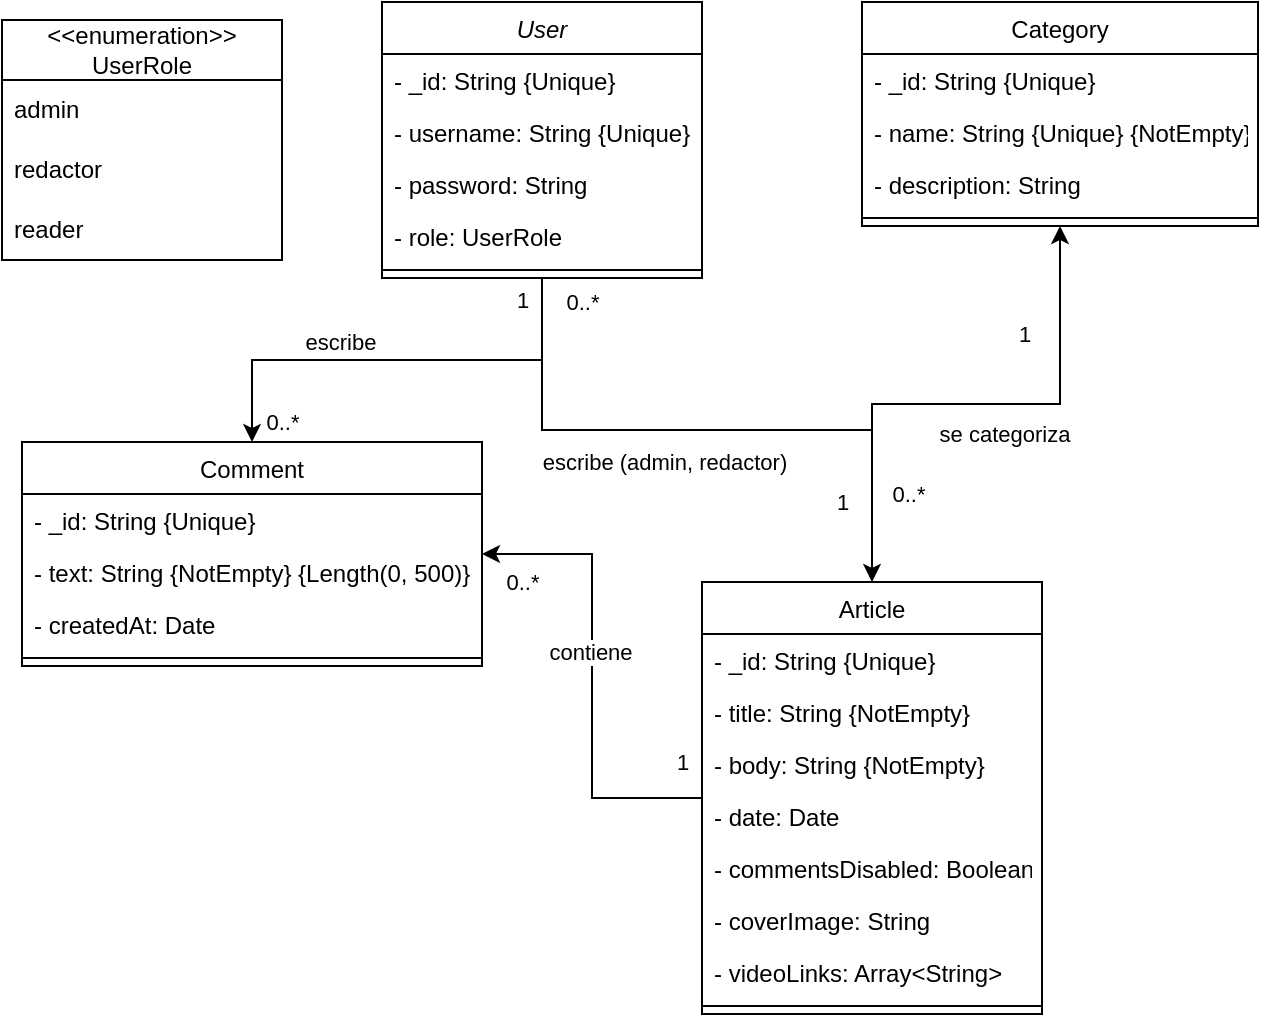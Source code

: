 <mxfile version="24.2.5" type="device">
  <diagram id="C5RBs43oDa-KdzZeNtuy" name="Page-1">
    <mxGraphModel dx="574" dy="334" grid="1" gridSize="10" guides="1" tooltips="1" connect="1" arrows="1" fold="1" page="1" pageScale="1" pageWidth="827" pageHeight="1169" math="0" shadow="0">
      <root>
        <mxCell id="WIyWlLk6GJQsqaUBKTNV-0" />
        <mxCell id="WIyWlLk6GJQsqaUBKTNV-1" parent="WIyWlLk6GJQsqaUBKTNV-0" />
        <mxCell id="KqbHbWUGbQg7q0y_N7f9-25" style="edgeStyle=orthogonalEdgeStyle;rounded=0;orthogonalLoop=1;jettySize=auto;html=1;" parent="WIyWlLk6GJQsqaUBKTNV-1" source="zkfFHV4jXpPFQw0GAbJ--0" target="zkfFHV4jXpPFQw0GAbJ--13" edge="1">
          <mxGeometry relative="1" as="geometry" />
        </mxCell>
        <mxCell id="KqbHbWUGbQg7q0y_N7f9-26" value="escribe (admin, redactor)" style="edgeLabel;html=1;align=center;verticalAlign=middle;resizable=0;points=[];" parent="KqbHbWUGbQg7q0y_N7f9-25" vertex="1" connectable="0">
          <mxGeometry x="-0.203" y="-1" relative="1" as="geometry">
            <mxPoint x="10" y="15" as="offset" />
          </mxGeometry>
        </mxCell>
        <mxCell id="KqbHbWUGbQg7q0y_N7f9-27" value="1" style="edgeLabel;html=1;align=center;verticalAlign=middle;resizable=0;points=[];" parent="KqbHbWUGbQg7q0y_N7f9-25" vertex="1" connectable="0">
          <mxGeometry x="0.317" y="1" relative="1" as="geometry">
            <mxPoint x="17" y="37" as="offset" />
          </mxGeometry>
        </mxCell>
        <mxCell id="KqbHbWUGbQg7q0y_N7f9-28" value="0..*" style="edgeLabel;html=1;align=center;verticalAlign=middle;resizable=0;points=[];" parent="KqbHbWUGbQg7q0y_N7f9-25" vertex="1" connectable="0">
          <mxGeometry x="-0.927" y="-1" relative="1" as="geometry">
            <mxPoint x="21" as="offset" />
          </mxGeometry>
        </mxCell>
        <mxCell id="KqbHbWUGbQg7q0y_N7f9-30" style="edgeStyle=orthogonalEdgeStyle;rounded=0;orthogonalLoop=1;jettySize=auto;html=1;" parent="WIyWlLk6GJQsqaUBKTNV-1" source="zkfFHV4jXpPFQw0GAbJ--0" target="zkfFHV4jXpPFQw0GAbJ--6" edge="1">
          <mxGeometry relative="1" as="geometry" />
        </mxCell>
        <mxCell id="KqbHbWUGbQg7q0y_N7f9-31" value="escribe" style="edgeLabel;html=1;align=center;verticalAlign=middle;resizable=0;points=[];" parent="KqbHbWUGbQg7q0y_N7f9-30" vertex="1" connectable="0">
          <mxGeometry x="0.256" relative="1" as="geometry">
            <mxPoint y="-9" as="offset" />
          </mxGeometry>
        </mxCell>
        <mxCell id="KqbHbWUGbQg7q0y_N7f9-32" value="0..*" style="edgeLabel;html=1;align=center;verticalAlign=middle;resizable=0;points=[];" parent="KqbHbWUGbQg7q0y_N7f9-30" vertex="1" connectable="0">
          <mxGeometry x="0.825" y="1" relative="1" as="geometry">
            <mxPoint x="14" y="10" as="offset" />
          </mxGeometry>
        </mxCell>
        <mxCell id="KqbHbWUGbQg7q0y_N7f9-33" value="1" style="edgeLabel;html=1;align=center;verticalAlign=middle;resizable=0;points=[];" parent="KqbHbWUGbQg7q0y_N7f9-30" vertex="1" connectable="0">
          <mxGeometry x="-0.906" relative="1" as="geometry">
            <mxPoint x="-10" as="offset" />
          </mxGeometry>
        </mxCell>
        <mxCell id="zkfFHV4jXpPFQw0GAbJ--0" value="User" style="swimlane;fontStyle=2;align=center;verticalAlign=top;childLayout=stackLayout;horizontal=1;startSize=26;horizontalStack=0;resizeParent=1;resizeLast=0;collapsible=1;marginBottom=0;rounded=0;shadow=0;strokeWidth=1;" parent="WIyWlLk6GJQsqaUBKTNV-1" vertex="1">
          <mxGeometry x="240" y="120" width="160" height="138" as="geometry">
            <mxRectangle x="230" y="140" width="160" height="26" as="alternateBounds" />
          </mxGeometry>
        </mxCell>
        <mxCell id="KqbHbWUGbQg7q0y_N7f9-4" value="- _id: String {Unique}" style="text;align=left;verticalAlign=top;spacingLeft=4;spacingRight=4;overflow=hidden;rotatable=0;points=[[0,0.5],[1,0.5]];portConstraint=eastwest;" parent="zkfFHV4jXpPFQw0GAbJ--0" vertex="1">
          <mxGeometry y="26" width="160" height="26" as="geometry" />
        </mxCell>
        <mxCell id="zkfFHV4jXpPFQw0GAbJ--1" value="- username: String {Unique}" style="text;align=left;verticalAlign=top;spacingLeft=4;spacingRight=4;overflow=hidden;rotatable=0;points=[[0,0.5],[1,0.5]];portConstraint=eastwest;" parent="zkfFHV4jXpPFQw0GAbJ--0" vertex="1">
          <mxGeometry y="52" width="160" height="26" as="geometry" />
        </mxCell>
        <mxCell id="zkfFHV4jXpPFQw0GAbJ--2" value="- password: String" style="text;align=left;verticalAlign=top;spacingLeft=4;spacingRight=4;overflow=hidden;rotatable=0;points=[[0,0.5],[1,0.5]];portConstraint=eastwest;rounded=0;shadow=0;html=0;" parent="zkfFHV4jXpPFQw0GAbJ--0" vertex="1">
          <mxGeometry y="78" width="160" height="26" as="geometry" />
        </mxCell>
        <mxCell id="zkfFHV4jXpPFQw0GAbJ--3" value="- role: UserRole" style="text;align=left;verticalAlign=top;spacingLeft=4;spacingRight=4;overflow=hidden;rotatable=0;points=[[0,0.5],[1,0.5]];portConstraint=eastwest;rounded=0;shadow=0;html=0;" parent="zkfFHV4jXpPFQw0GAbJ--0" vertex="1">
          <mxGeometry y="104" width="160" height="26" as="geometry" />
        </mxCell>
        <mxCell id="zkfFHV4jXpPFQw0GAbJ--4" value="" style="line;html=1;strokeWidth=1;align=left;verticalAlign=middle;spacingTop=-1;spacingLeft=3;spacingRight=3;rotatable=0;labelPosition=right;points=[];portConstraint=eastwest;" parent="zkfFHV4jXpPFQw0GAbJ--0" vertex="1">
          <mxGeometry y="130" width="160" height="8" as="geometry" />
        </mxCell>
        <mxCell id="zkfFHV4jXpPFQw0GAbJ--6" value="Comment" style="swimlane;fontStyle=0;align=center;verticalAlign=top;childLayout=stackLayout;horizontal=1;startSize=26;horizontalStack=0;resizeParent=1;resizeLast=0;collapsible=1;marginBottom=0;rounded=0;shadow=0;strokeWidth=1;" parent="WIyWlLk6GJQsqaUBKTNV-1" vertex="1">
          <mxGeometry x="60" y="340" width="230" height="112" as="geometry">
            <mxRectangle x="130" y="380" width="160" height="26" as="alternateBounds" />
          </mxGeometry>
        </mxCell>
        <mxCell id="KqbHbWUGbQg7q0y_N7f9-21" value="- _id: String {Unique}" style="text;align=left;verticalAlign=top;spacingLeft=4;spacingRight=4;overflow=hidden;rotatable=0;points=[[0,0.5],[1,0.5]];portConstraint=eastwest;" parent="zkfFHV4jXpPFQw0GAbJ--6" vertex="1">
          <mxGeometry y="26" width="230" height="26" as="geometry" />
        </mxCell>
        <mxCell id="zkfFHV4jXpPFQw0GAbJ--7" value="- text: String {NotEmpty} {Length(0, 500)}" style="text;align=left;verticalAlign=top;spacingLeft=4;spacingRight=4;overflow=hidden;rotatable=0;points=[[0,0.5],[1,0.5]];portConstraint=eastwest;" parent="zkfFHV4jXpPFQw0GAbJ--6" vertex="1">
          <mxGeometry y="52" width="230" height="26" as="geometry" />
        </mxCell>
        <mxCell id="zkfFHV4jXpPFQw0GAbJ--8" value="- createdAt: Date" style="text;align=left;verticalAlign=top;spacingLeft=4;spacingRight=4;overflow=hidden;rotatable=0;points=[[0,0.5],[1,0.5]];portConstraint=eastwest;rounded=0;shadow=0;html=0;" parent="zkfFHV4jXpPFQw0GAbJ--6" vertex="1">
          <mxGeometry y="78" width="230" height="26" as="geometry" />
        </mxCell>
        <mxCell id="zkfFHV4jXpPFQw0GAbJ--9" value="" style="line;html=1;strokeWidth=1;align=left;verticalAlign=middle;spacingTop=-1;spacingLeft=3;spacingRight=3;rotatable=0;labelPosition=right;points=[];portConstraint=eastwest;" parent="zkfFHV4jXpPFQw0GAbJ--6" vertex="1">
          <mxGeometry y="104" width="230" height="8" as="geometry" />
        </mxCell>
        <mxCell id="KqbHbWUGbQg7q0y_N7f9-22" style="edgeStyle=orthogonalEdgeStyle;rounded=0;orthogonalLoop=1;jettySize=auto;html=1;" parent="WIyWlLk6GJQsqaUBKTNV-1" source="zkfFHV4jXpPFQw0GAbJ--13" target="zkfFHV4jXpPFQw0GAbJ--17" edge="1">
          <mxGeometry relative="1" as="geometry" />
        </mxCell>
        <mxCell id="KqbHbWUGbQg7q0y_N7f9-23" value="1" style="edgeLabel;html=1;align=center;verticalAlign=middle;resizable=0;points=[];" parent="KqbHbWUGbQg7q0y_N7f9-22" vertex="1" connectable="0">
          <mxGeometry x="0.005" y="2" relative="1" as="geometry">
            <mxPoint x="28" y="-33" as="offset" />
          </mxGeometry>
        </mxCell>
        <mxCell id="KqbHbWUGbQg7q0y_N7f9-24" value="0..*" style="edgeLabel;html=1;align=center;verticalAlign=middle;resizable=0;points=[];" parent="KqbHbWUGbQg7q0y_N7f9-22" vertex="1" connectable="0">
          <mxGeometry x="0.088" y="1" relative="1" as="geometry">
            <mxPoint x="-41" y="46" as="offset" />
          </mxGeometry>
        </mxCell>
        <mxCell id="KqbHbWUGbQg7q0y_N7f9-29" value="se categoriza" style="edgeLabel;html=1;align=center;verticalAlign=middle;resizable=0;points=[];" parent="KqbHbWUGbQg7q0y_N7f9-22" vertex="1" connectable="0">
          <mxGeometry x="0.026" y="2" relative="1" as="geometry">
            <mxPoint x="15" y="17" as="offset" />
          </mxGeometry>
        </mxCell>
        <mxCell id="KqbHbWUGbQg7q0y_N7f9-34" style="edgeStyle=orthogonalEdgeStyle;rounded=0;orthogonalLoop=1;jettySize=auto;html=1;" parent="WIyWlLk6GJQsqaUBKTNV-1" source="zkfFHV4jXpPFQw0GAbJ--13" target="zkfFHV4jXpPFQw0GAbJ--6" edge="1">
          <mxGeometry relative="1" as="geometry" />
        </mxCell>
        <mxCell id="KqbHbWUGbQg7q0y_N7f9-35" value="contiene" style="edgeLabel;html=1;align=center;verticalAlign=middle;resizable=0;points=[];" parent="KqbHbWUGbQg7q0y_N7f9-34" vertex="1" connectable="0">
          <mxGeometry x="0.109" y="1" relative="1" as="geometry">
            <mxPoint as="offset" />
          </mxGeometry>
        </mxCell>
        <mxCell id="KqbHbWUGbQg7q0y_N7f9-36" value="1" style="edgeLabel;html=1;align=center;verticalAlign=middle;resizable=0;points=[];" parent="KqbHbWUGbQg7q0y_N7f9-34" vertex="1" connectable="0">
          <mxGeometry x="-0.785" relative="1" as="geometry">
            <mxPoint x="15" y="-18" as="offset" />
          </mxGeometry>
        </mxCell>
        <mxCell id="KqbHbWUGbQg7q0y_N7f9-37" value="0..*" style="edgeLabel;html=1;align=center;verticalAlign=middle;resizable=0;points=[];" parent="KqbHbWUGbQg7q0y_N7f9-34" vertex="1" connectable="0">
          <mxGeometry x="0.734" y="-1" relative="1" as="geometry">
            <mxPoint x="-11" y="15" as="offset" />
          </mxGeometry>
        </mxCell>
        <mxCell id="zkfFHV4jXpPFQw0GAbJ--13" value="Article" style="swimlane;fontStyle=0;align=center;verticalAlign=top;childLayout=stackLayout;horizontal=1;startSize=26;horizontalStack=0;resizeParent=1;resizeLast=0;collapsible=1;marginBottom=0;rounded=0;shadow=0;strokeWidth=1;" parent="WIyWlLk6GJQsqaUBKTNV-1" vertex="1">
          <mxGeometry x="400" y="410" width="170" height="216" as="geometry">
            <mxRectangle x="340" y="380" width="170" height="26" as="alternateBounds" />
          </mxGeometry>
        </mxCell>
        <mxCell id="KqbHbWUGbQg7q0y_N7f9-8" value="- _id: String {Unique}" style="text;align=left;verticalAlign=top;spacingLeft=4;spacingRight=4;overflow=hidden;rotatable=0;points=[[0,0.5],[1,0.5]];portConstraint=eastwest;" parent="zkfFHV4jXpPFQw0GAbJ--13" vertex="1">
          <mxGeometry y="26" width="170" height="26" as="geometry" />
        </mxCell>
        <mxCell id="KqbHbWUGbQg7q0y_N7f9-7" value="- title: String {NotEmpty}" style="text;align=left;verticalAlign=top;spacingLeft=4;spacingRight=4;overflow=hidden;rotatable=0;points=[[0,0.5],[1,0.5]];portConstraint=eastwest;" parent="zkfFHV4jXpPFQw0GAbJ--13" vertex="1">
          <mxGeometry y="52" width="170" height="26" as="geometry" />
        </mxCell>
        <mxCell id="KqbHbWUGbQg7q0y_N7f9-16" value="- body: String {NotEmpty}" style="text;align=left;verticalAlign=top;spacingLeft=4;spacingRight=4;overflow=hidden;rotatable=0;points=[[0,0.5],[1,0.5]];portConstraint=eastwest;" parent="zkfFHV4jXpPFQw0GAbJ--13" vertex="1">
          <mxGeometry y="78" width="170" height="26" as="geometry" />
        </mxCell>
        <mxCell id="KqbHbWUGbQg7q0y_N7f9-18" value="- date: Date" style="text;align=left;verticalAlign=top;spacingLeft=4;spacingRight=4;overflow=hidden;rotatable=0;points=[[0,0.5],[1,0.5]];portConstraint=eastwest;" parent="zkfFHV4jXpPFQw0GAbJ--13" vertex="1">
          <mxGeometry y="104" width="170" height="26" as="geometry" />
        </mxCell>
        <mxCell id="KqbHbWUGbQg7q0y_N7f9-19" value="- commentsDisabled: Boolean" style="text;align=left;verticalAlign=top;spacingLeft=4;spacingRight=4;overflow=hidden;rotatable=0;points=[[0,0.5],[1,0.5]];portConstraint=eastwest;" parent="zkfFHV4jXpPFQw0GAbJ--13" vertex="1">
          <mxGeometry y="130" width="170" height="26" as="geometry" />
        </mxCell>
        <mxCell id="KqbHbWUGbQg7q0y_N7f9-17" value="- coverImage: String" style="text;align=left;verticalAlign=top;spacingLeft=4;spacingRight=4;overflow=hidden;rotatable=0;points=[[0,0.5],[1,0.5]];portConstraint=eastwest;" parent="zkfFHV4jXpPFQw0GAbJ--13" vertex="1">
          <mxGeometry y="156" width="170" height="26" as="geometry" />
        </mxCell>
        <mxCell id="KqbHbWUGbQg7q0y_N7f9-20" value="- videoLinks: Array&lt;String&gt;" style="text;align=left;verticalAlign=top;spacingLeft=4;spacingRight=4;overflow=hidden;rotatable=0;points=[[0,0.5],[1,0.5]];portConstraint=eastwest;" parent="zkfFHV4jXpPFQw0GAbJ--13" vertex="1">
          <mxGeometry y="182" width="170" height="26" as="geometry" />
        </mxCell>
        <mxCell id="zkfFHV4jXpPFQw0GAbJ--15" value="" style="line;html=1;strokeWidth=1;align=left;verticalAlign=middle;spacingTop=-1;spacingLeft=3;spacingRight=3;rotatable=0;labelPosition=right;points=[];portConstraint=eastwest;" parent="zkfFHV4jXpPFQw0GAbJ--13" vertex="1">
          <mxGeometry y="208" width="170" height="8" as="geometry" />
        </mxCell>
        <mxCell id="zkfFHV4jXpPFQw0GAbJ--17" value="Category" style="swimlane;fontStyle=0;align=center;verticalAlign=top;childLayout=stackLayout;horizontal=1;startSize=26;horizontalStack=0;resizeParent=1;resizeLast=0;collapsible=1;marginBottom=0;rounded=0;shadow=0;strokeWidth=1;" parent="WIyWlLk6GJQsqaUBKTNV-1" vertex="1">
          <mxGeometry x="480" y="120" width="198" height="112" as="geometry">
            <mxRectangle x="550" y="140" width="160" height="26" as="alternateBounds" />
          </mxGeometry>
        </mxCell>
        <mxCell id="zkfFHV4jXpPFQw0GAbJ--18" value="- _id: String {Unique}" style="text;align=left;verticalAlign=top;spacingLeft=4;spacingRight=4;overflow=hidden;rotatable=0;points=[[0,0.5],[1,0.5]];portConstraint=eastwest;" parent="zkfFHV4jXpPFQw0GAbJ--17" vertex="1">
          <mxGeometry y="26" width="198" height="26" as="geometry" />
        </mxCell>
        <mxCell id="KqbHbWUGbQg7q0y_N7f9-9" value="- name: String {Unique} {NotEmpty}" style="text;align=left;verticalAlign=top;spacingLeft=4;spacingRight=4;overflow=hidden;rotatable=0;points=[[0,0.5],[1,0.5]];portConstraint=eastwest;" parent="zkfFHV4jXpPFQw0GAbJ--17" vertex="1">
          <mxGeometry y="52" width="198" height="26" as="geometry" />
        </mxCell>
        <mxCell id="KqbHbWUGbQg7q0y_N7f9-10" value="- description: String" style="text;align=left;verticalAlign=top;spacingLeft=4;spacingRight=4;overflow=hidden;rotatable=0;points=[[0,0.5],[1,0.5]];portConstraint=eastwest;" parent="zkfFHV4jXpPFQw0GAbJ--17" vertex="1">
          <mxGeometry y="78" width="198" height="26" as="geometry" />
        </mxCell>
        <mxCell id="zkfFHV4jXpPFQw0GAbJ--23" value="" style="line;html=1;strokeWidth=1;align=left;verticalAlign=middle;spacingTop=-1;spacingLeft=3;spacingRight=3;rotatable=0;labelPosition=right;points=[];portConstraint=eastwest;" parent="zkfFHV4jXpPFQw0GAbJ--17" vertex="1">
          <mxGeometry y="104" width="198" height="8" as="geometry" />
        </mxCell>
        <mxCell id="KqbHbWUGbQg7q0y_N7f9-0" value="&amp;lt;&amp;lt;enumeration&amp;gt;&amp;gt;&lt;div&gt;UserRole&lt;/div&gt;" style="swimlane;fontStyle=0;childLayout=stackLayout;horizontal=1;startSize=30;horizontalStack=0;resizeParent=1;resizeParentMax=0;resizeLast=0;collapsible=1;marginBottom=0;whiteSpace=wrap;html=1;" parent="WIyWlLk6GJQsqaUBKTNV-1" vertex="1">
          <mxGeometry x="50" y="129" width="140" height="120" as="geometry">
            <mxRectangle x="50" y="129" width="140" height="40" as="alternateBounds" />
          </mxGeometry>
        </mxCell>
        <mxCell id="KqbHbWUGbQg7q0y_N7f9-1" value="admin" style="text;strokeColor=none;fillColor=none;align=left;verticalAlign=middle;spacingLeft=4;spacingRight=4;overflow=hidden;points=[[0,0.5],[1,0.5]];portConstraint=eastwest;rotatable=0;whiteSpace=wrap;html=1;" parent="KqbHbWUGbQg7q0y_N7f9-0" vertex="1">
          <mxGeometry y="30" width="140" height="30" as="geometry" />
        </mxCell>
        <mxCell id="KqbHbWUGbQg7q0y_N7f9-2" value="redactor" style="text;strokeColor=none;fillColor=none;align=left;verticalAlign=middle;spacingLeft=4;spacingRight=4;overflow=hidden;points=[[0,0.5],[1,0.5]];portConstraint=eastwest;rotatable=0;whiteSpace=wrap;html=1;" parent="KqbHbWUGbQg7q0y_N7f9-0" vertex="1">
          <mxGeometry y="60" width="140" height="30" as="geometry" />
        </mxCell>
        <mxCell id="KqbHbWUGbQg7q0y_N7f9-3" value="reader" style="text;strokeColor=none;fillColor=none;align=left;verticalAlign=middle;spacingLeft=4;spacingRight=4;overflow=hidden;points=[[0,0.5],[1,0.5]];portConstraint=eastwest;rotatable=0;whiteSpace=wrap;html=1;" parent="KqbHbWUGbQg7q0y_N7f9-0" vertex="1">
          <mxGeometry y="90" width="140" height="30" as="geometry" />
        </mxCell>
      </root>
    </mxGraphModel>
  </diagram>
</mxfile>
